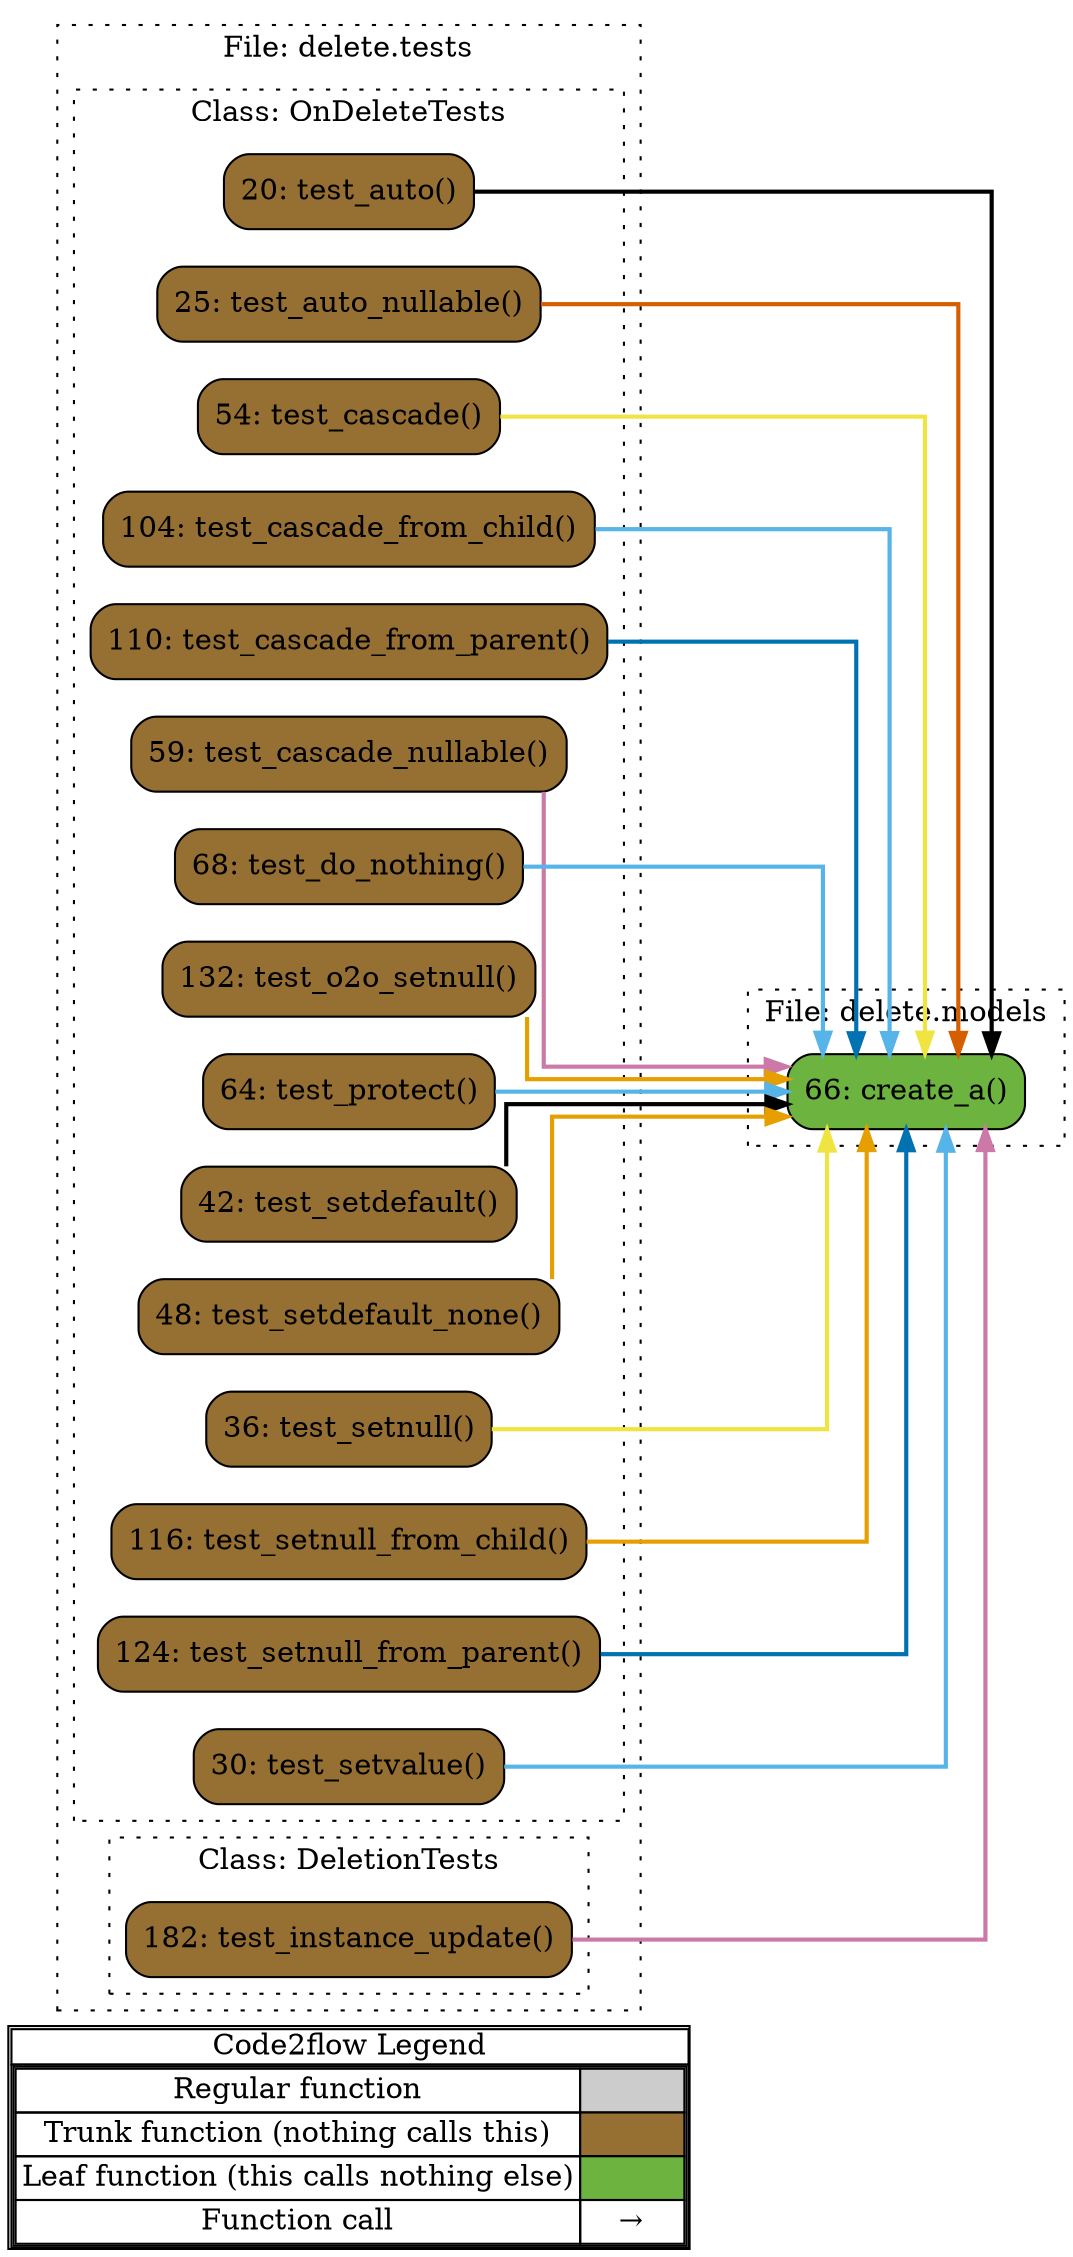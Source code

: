digraph G {
concentrate=true;
splines="ortho";
rankdir="LR";
subgraph legend{
    rank = min;
    label = "legend";
    Legend [shape=none, margin=0, label = <
        <table cellspacing="0" cellpadding="0" border="1"><tr><td>Code2flow Legend</td></tr><tr><td>
        <table cellspacing="0">
        <tr><td>Regular function</td><td width="50px" bgcolor='#cccccc'></td></tr>
        <tr><td>Trunk function (nothing calls this)</td><td bgcolor='#966F33'></td></tr>
        <tr><td>Leaf function (this calls nothing else)</td><td bgcolor='#6db33f'></td></tr>
        <tr><td>Function call</td><td><font color='black'>&#8594;</font></td></tr>
        </table></td></tr></table>
        >];
}node_6a30ee20 [label="66: create_a()" name="delete.models::create_a" shape="rect" style="rounded,filled" fillcolor="#6db33f" ];
node_91d6878f [label="182: test_instance_update()" name="delete.tests::DeletionTests.test_instance_update" shape="rect" style="rounded,filled" fillcolor="#966F33" ];
node_5ec63c10 [label="20: test_auto()" name="delete.tests::OnDeleteTests.test_auto" shape="rect" style="rounded,filled" fillcolor="#966F33" ];
node_a9289d56 [label="25: test_auto_nullable()" name="delete.tests::OnDeleteTests.test_auto_nullable" shape="rect" style="rounded,filled" fillcolor="#966F33" ];
node_891b3e0c [label="54: test_cascade()" name="delete.tests::OnDeleteTests.test_cascade" shape="rect" style="rounded,filled" fillcolor="#966F33" ];
node_081ca3aa [label="104: test_cascade_from_child()" name="delete.tests::OnDeleteTests.test_cascade_from_child" shape="rect" style="rounded,filled" fillcolor="#966F33" ];
node_d6fdcbc5 [label="110: test_cascade_from_parent()" name="delete.tests::OnDeleteTests.test_cascade_from_parent" shape="rect" style="rounded,filled" fillcolor="#966F33" ];
node_8bebca67 [label="59: test_cascade_nullable()" name="delete.tests::OnDeleteTests.test_cascade_nullable" shape="rect" style="rounded,filled" fillcolor="#966F33" ];
node_5139e0c2 [label="68: test_do_nothing()" name="delete.tests::OnDeleteTests.test_do_nothing" shape="rect" style="rounded,filled" fillcolor="#966F33" ];
node_c997da41 [label="132: test_o2o_setnull()" name="delete.tests::OnDeleteTests.test_o2o_setnull" shape="rect" style="rounded,filled" fillcolor="#966F33" ];
node_9e74b9d2 [label="64: test_protect()" name="delete.tests::OnDeleteTests.test_protect" shape="rect" style="rounded,filled" fillcolor="#966F33" ];
node_9e614050 [label="42: test_setdefault()" name="delete.tests::OnDeleteTests.test_setdefault" shape="rect" style="rounded,filled" fillcolor="#966F33" ];
node_c7d19e79 [label="48: test_setdefault_none()" name="delete.tests::OnDeleteTests.test_setdefault_none" shape="rect" style="rounded,filled" fillcolor="#966F33" ];
node_203e859c [label="36: test_setnull()" name="delete.tests::OnDeleteTests.test_setnull" shape="rect" style="rounded,filled" fillcolor="#966F33" ];
node_0a5d1cb1 [label="116: test_setnull_from_child()" name="delete.tests::OnDeleteTests.test_setnull_from_child" shape="rect" style="rounded,filled" fillcolor="#966F33" ];
node_a8754bad [label="124: test_setnull_from_parent()" name="delete.tests::OnDeleteTests.test_setnull_from_parent" shape="rect" style="rounded,filled" fillcolor="#966F33" ];
node_7b6622c2 [label="30: test_setvalue()" name="delete.tests::OnDeleteTests.test_setvalue" shape="rect" style="rounded,filled" fillcolor="#966F33" ];
node_91d6878f -> node_6a30ee20 [color="#CC79A7" penwidth="2"];
node_91d6878f -> node_6a30ee20 [color="#CC79A7" penwidth="2"];
node_5ec63c10 -> node_6a30ee20 [color="#000000" penwidth="2"];
node_a9289d56 -> node_6a30ee20 [color="#D55E00" penwidth="2"];
node_891b3e0c -> node_6a30ee20 [color="#F0E442" penwidth="2"];
node_081ca3aa -> node_6a30ee20 [color="#56B4E9" penwidth="2"];
node_d6fdcbc5 -> node_6a30ee20 [color="#0072B2" penwidth="2"];
node_8bebca67 -> node_6a30ee20 [color="#CC79A7" penwidth="2"];
node_5139e0c2 -> node_6a30ee20 [color="#56B4E9" penwidth="2"];
node_c997da41 -> node_6a30ee20 [color="#E69F00" penwidth="2"];
node_9e74b9d2 -> node_6a30ee20 [color="#56B4E9" penwidth="2"];
node_9e614050 -> node_6a30ee20 [color="#000000" penwidth="2"];
node_c7d19e79 -> node_6a30ee20 [color="#E69F00" penwidth="2"];
node_203e859c -> node_6a30ee20 [color="#F0E442" penwidth="2"];
node_0a5d1cb1 -> node_6a30ee20 [color="#E69F00" penwidth="2"];
node_a8754bad -> node_6a30ee20 [color="#0072B2" penwidth="2"];
node_7b6622c2 -> node_6a30ee20 [color="#56B4E9" penwidth="2"];
subgraph cluster_d0680034 {
    node_6a30ee20;
    label="File: delete.models";
    name="delete.models";
    style="filled";
    graph[style=dotted];
};
subgraph cluster_e533e2fc {
    label="File: delete.tests";
    name="delete.tests";
    style="filled";
    graph[style=dotted];
    subgraph cluster_18890c5f {
        node_5ec63c10 node_a9289d56 node_7b6622c2 node_203e859c node_9e614050 node_c7d19e79 node_891b3e0c node_8bebca67 node_9e74b9d2 node_5139e0c2 node_081ca3aa node_d6fdcbc5 node_0a5d1cb1 node_a8754bad node_c997da41;
        label="Class: OnDeleteTests";
        name="OnDeleteTests";
        style="filled";
        graph[style=dotted];
    };
    subgraph cluster_8b3a6880 {
        node_91d6878f;
        label="Class: DeletionTests";
        name="DeletionTests";
        style="filled";
        graph[style=dotted];
    };
};
}
